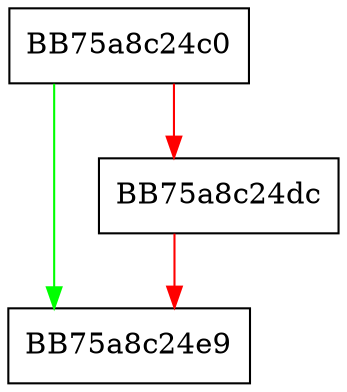 digraph _Delete_this {
  node [shape="box"];
  graph [splines=ortho];
  BB75a8c24c0 -> BB75a8c24e9 [color="green"];
  BB75a8c24c0 -> BB75a8c24dc [color="red"];
  BB75a8c24dc -> BB75a8c24e9 [color="red"];
}